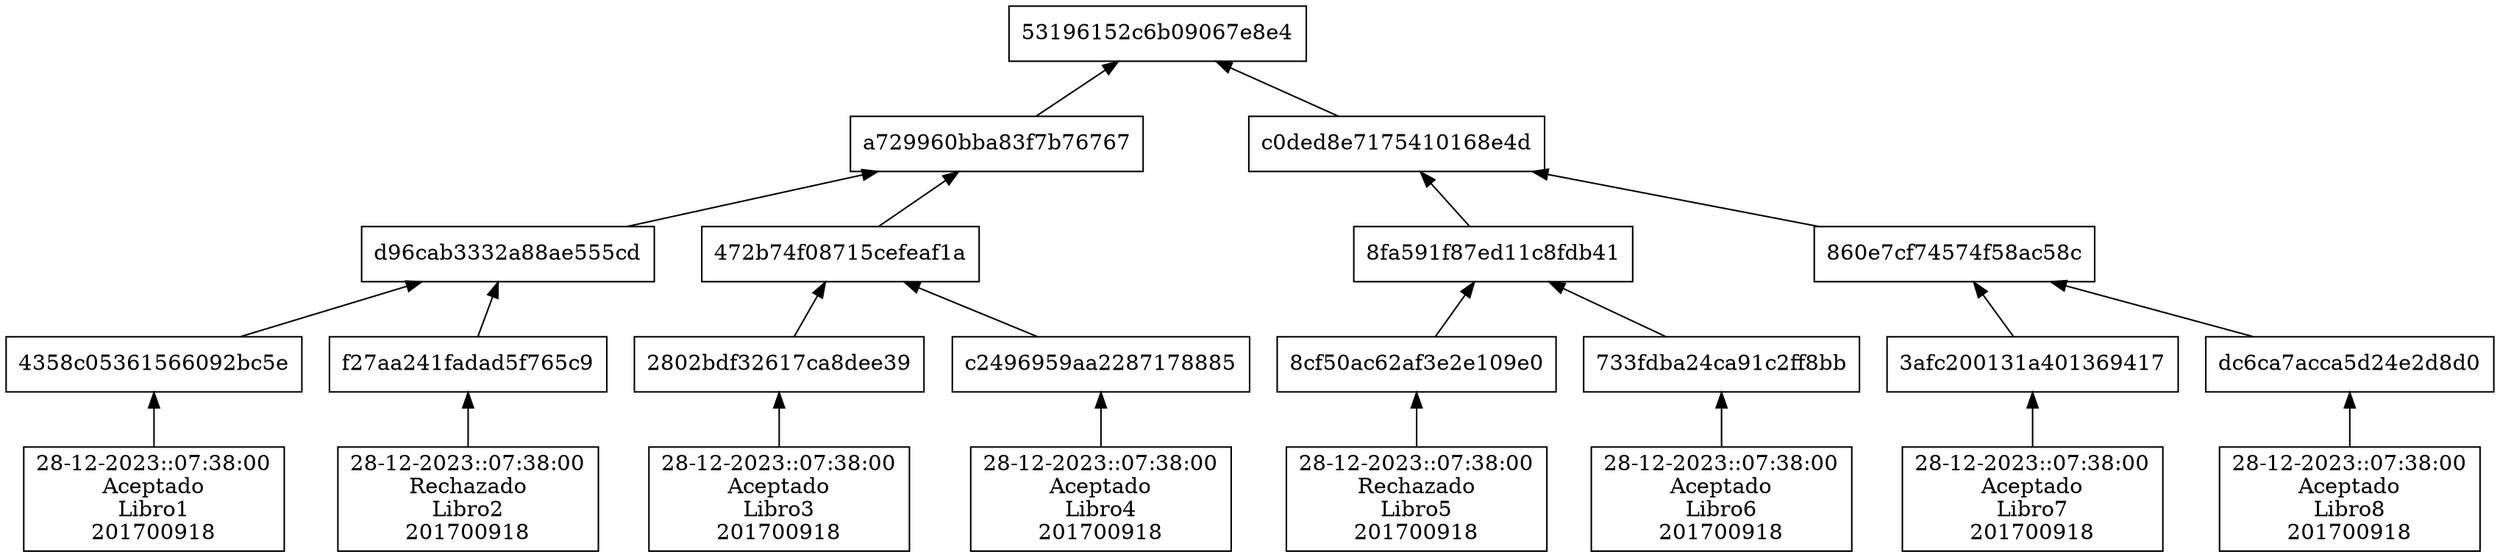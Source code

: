 digraph arbol { node [shape=box];"53196152c6b09067e8e4" [dir=back];
"53196152c6b09067e8e4" -> "a729960bba83f7b76767" [dir=back];
"a729960bba83f7b76767" -> "d96cab3332a88ae555cd" [dir=back];
"d96cab3332a88ae555cd" -> "4358c05361566092bc5e" [dir=back];
"4358c05361566092bc5e" -> "28-12-2023::07:38:00
Aceptado
Libro1
201700918" [dir=back];
 "d96cab3332a88ae555cd" -> "f27aa241fadad5f765c9" [dir=back];
"f27aa241fadad5f765c9" -> "28-12-2023::07:38:00
Rechazado
Libro2
201700918" [dir=back];
 {rank=same"4358c05361566092bc5e" -> "f27aa241fadad5f765c9" [style=invis]}; 
"a729960bba83f7b76767" -> "472b74f08715cefeaf1a" [dir=back];
"472b74f08715cefeaf1a" -> "2802bdf32617ca8dee39" [dir=back];
"2802bdf32617ca8dee39" -> "28-12-2023::07:38:00
Aceptado
Libro3
201700918" [dir=back];
 "472b74f08715cefeaf1a" -> "c2496959aa2287178885" [dir=back];
"c2496959aa2287178885" -> "28-12-2023::07:38:00
Aceptado
Libro4
201700918" [dir=back];
 {rank=same"2802bdf32617ca8dee39" -> "c2496959aa2287178885" [style=invis]}; 
{rank=same"d96cab3332a88ae555cd" -> "472b74f08715cefeaf1a" [style=invis]}; 
"53196152c6b09067e8e4" -> "c0ded8e7175410168e4d" [dir=back];
"c0ded8e7175410168e4d" -> "8fa591f87ed11c8fdb41" [dir=back];
"8fa591f87ed11c8fdb41" -> "8cf50ac62af3e2e109e0" [dir=back];
"8cf50ac62af3e2e109e0" -> "28-12-2023::07:38:00
Rechazado
Libro5
201700918" [dir=back];
 "8fa591f87ed11c8fdb41" -> "733fdba24ca91c2ff8bb" [dir=back];
"733fdba24ca91c2ff8bb" -> "28-12-2023::07:38:00
Aceptado
Libro6
201700918" [dir=back];
 {rank=same"8cf50ac62af3e2e109e0" -> "733fdba24ca91c2ff8bb" [style=invis]}; 
"c0ded8e7175410168e4d" -> "860e7cf74574f58ac58c" [dir=back];
"860e7cf74574f58ac58c" -> "3afc200131a401369417" [dir=back];
"3afc200131a401369417" -> "28-12-2023::07:38:00
Aceptado
Libro7
201700918" [dir=back];
 "860e7cf74574f58ac58c" -> "dc6ca7acca5d24e2d8d0" [dir=back];
"dc6ca7acca5d24e2d8d0" -> "28-12-2023::07:38:00
Aceptado
Libro8
201700918" [dir=back];
 {rank=same"3afc200131a401369417" -> "dc6ca7acca5d24e2d8d0" [style=invis]}; 
{rank=same"8fa591f87ed11c8fdb41" -> "860e7cf74574f58ac58c" [style=invis]}; 
{rank=same"a729960bba83f7b76767" -> "c0ded8e7175410168e4d" [style=invis]}; 
}